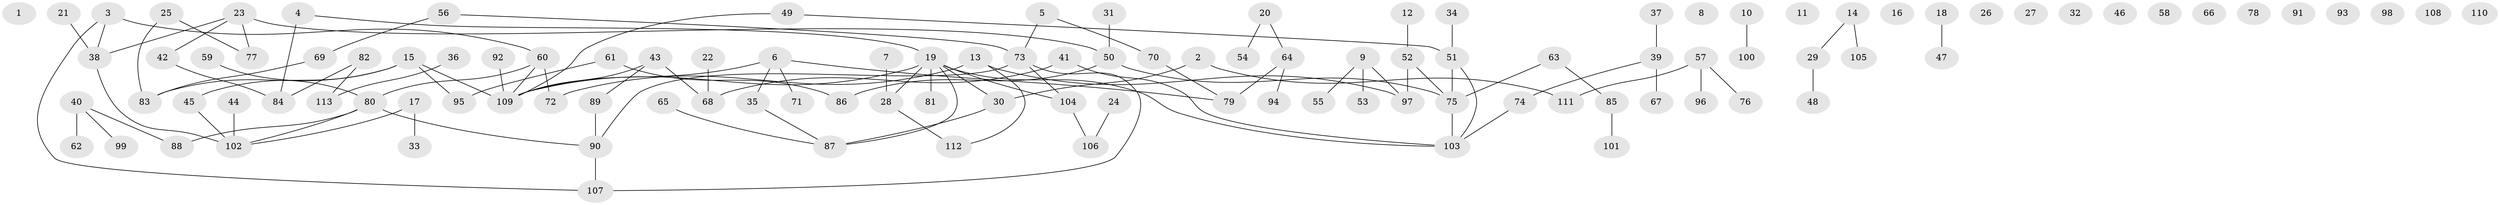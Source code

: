 // coarse degree distribution, {0: 0.2236842105263158, 2: 0.15789473684210525, 4: 0.07894736842105263, 5: 0.039473684210526314, 1: 0.2894736842105263, 3: 0.15789473684210525, 8: 0.013157894736842105, 6: 0.02631578947368421, 7: 0.013157894736842105}
// Generated by graph-tools (version 1.1) at 2025/41/03/06/25 10:41:22]
// undirected, 113 vertices, 112 edges
graph export_dot {
graph [start="1"]
  node [color=gray90,style=filled];
  1;
  2;
  3;
  4;
  5;
  6;
  7;
  8;
  9;
  10;
  11;
  12;
  13;
  14;
  15;
  16;
  17;
  18;
  19;
  20;
  21;
  22;
  23;
  24;
  25;
  26;
  27;
  28;
  29;
  30;
  31;
  32;
  33;
  34;
  35;
  36;
  37;
  38;
  39;
  40;
  41;
  42;
  43;
  44;
  45;
  46;
  47;
  48;
  49;
  50;
  51;
  52;
  53;
  54;
  55;
  56;
  57;
  58;
  59;
  60;
  61;
  62;
  63;
  64;
  65;
  66;
  67;
  68;
  69;
  70;
  71;
  72;
  73;
  74;
  75;
  76;
  77;
  78;
  79;
  80;
  81;
  82;
  83;
  84;
  85;
  86;
  87;
  88;
  89;
  90;
  91;
  92;
  93;
  94;
  95;
  96;
  97;
  98;
  99;
  100;
  101;
  102;
  103;
  104;
  105;
  106;
  107;
  108;
  109;
  110;
  111;
  112;
  113;
  2 -- 30;
  2 -- 111;
  3 -- 38;
  3 -- 60;
  3 -- 107;
  4 -- 19;
  4 -- 84;
  5 -- 70;
  5 -- 73;
  6 -- 35;
  6 -- 71;
  6 -- 79;
  6 -- 109;
  7 -- 28;
  9 -- 53;
  9 -- 55;
  9 -- 97;
  10 -- 100;
  12 -- 52;
  13 -- 72;
  13 -- 97;
  13 -- 112;
  14 -- 29;
  14 -- 105;
  15 -- 45;
  15 -- 83;
  15 -- 95;
  15 -- 109;
  17 -- 33;
  17 -- 102;
  18 -- 47;
  19 -- 28;
  19 -- 30;
  19 -- 81;
  19 -- 87;
  19 -- 103;
  19 -- 104;
  19 -- 109;
  20 -- 54;
  20 -- 64;
  21 -- 38;
  22 -- 68;
  23 -- 38;
  23 -- 42;
  23 -- 50;
  23 -- 77;
  24 -- 106;
  25 -- 77;
  25 -- 83;
  28 -- 112;
  29 -- 48;
  30 -- 87;
  31 -- 50;
  34 -- 51;
  35 -- 87;
  36 -- 113;
  37 -- 39;
  38 -- 102;
  39 -- 67;
  39 -- 74;
  40 -- 62;
  40 -- 88;
  40 -- 99;
  41 -- 68;
  41 -- 103;
  42 -- 84;
  43 -- 68;
  43 -- 89;
  43 -- 109;
  44 -- 102;
  45 -- 102;
  49 -- 51;
  49 -- 109;
  50 -- 75;
  50 -- 86;
  51 -- 75;
  51 -- 103;
  52 -- 75;
  52 -- 97;
  56 -- 69;
  56 -- 73;
  57 -- 76;
  57 -- 96;
  57 -- 111;
  59 -- 80;
  60 -- 72;
  60 -- 80;
  60 -- 109;
  61 -- 86;
  61 -- 95;
  63 -- 75;
  63 -- 85;
  64 -- 79;
  64 -- 94;
  65 -- 87;
  69 -- 83;
  70 -- 79;
  73 -- 90;
  73 -- 104;
  73 -- 107;
  74 -- 103;
  75 -- 103;
  80 -- 88;
  80 -- 90;
  80 -- 102;
  82 -- 84;
  82 -- 113;
  85 -- 101;
  89 -- 90;
  90 -- 107;
  92 -- 109;
  104 -- 106;
}
